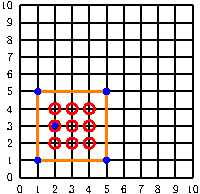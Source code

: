 import math;
size(100,0);

add(grid(10,10));

draw((1,1)--(1,5), orange+linewidth(1));
draw((1,5)--(5,5), orange+linewidth(1));
draw((5,5)--(5,1), orange+linewidth(1));
draw((5,1)--(1,1), orange+linewidth(1));
dot((1,1),blue);
dot((1,5),blue);
dot((2,3),blue);
dot((5,5),blue);
dot((5,1),blue);


for(int i = 2; i <= 4; ++i)
{
    for(int k = 2; k <= 4; ++k)
    {
        draw(circle((i,k), 0.3), red+linewidth(0.8));
    }
}

for (int i = 0; i <= 10; ++i) {
    label(scale(0.5)*string(i), (i, 0), S);
    label(scale(0.5)*string(i), (0, i), W);
}